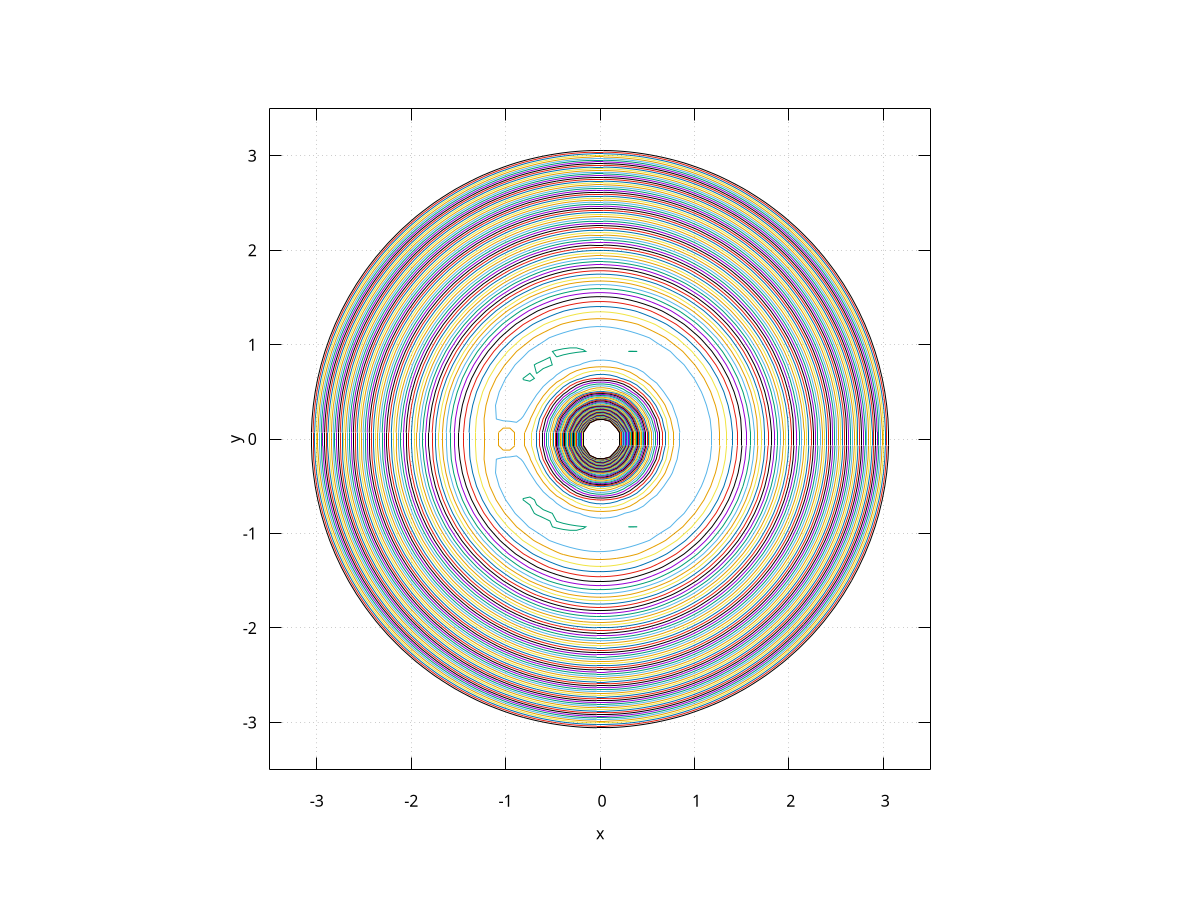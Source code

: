#    2021-04-07
#    contourTierraLuna.gp
#    Diego Sarceño (dsarceno68@gmail.com)

#    Programa superficies de nivel, sistema tierra luna

#    Codificación del texto: UTF8
#    Compiladores probados: GNUPLOT (Ubuntu 20.04 Linux) 5.2
#    Instrucciones de compilación: no requere nada mas
#    gnuplot contourTierraLuna.gp

#    Copyright (C) 2021
#    D. R. Sarceño Ramírez
#    dsarceno68@gmail.com
#
#    This program is free software: you can redistribute it and/or
#    modify it under the terms of the GNU General Public License as
#    published by the Free Software Foundation, either version 3 of
#    the License, or (at your option) any later version.
#
#    This program is distributed in the hope that it will be useful,
#    but WITHOUT ANY WARRANTY; without even the implied warranty of
#    MERCHANTABILITY or FITNESS FOR A PARTICULAR PURPOSE.  See the GNU
#    General Public License for more details.
#
#    You should have received a copy of the GNU General Public License
#    along with this program.  If not, see
#    <http://www.gnu.org/licenses/>.

# PROGRAM
# terminal
set terminal pdf
set output 'contourTierraLuna.pdf'

# divisiones en la superficies para una mejor visión
set isosamples 50

# labels
set xlabel 'x'
set ylabel 'y'

# superficies de nivel
set size ratio -1
set grid
set view map
#set key outside
set nokey
unset surface
set contour base
set cntrparam levels incremental -5,0.05,0



## plot
# ranges
set xrange [-3.5:3.5]
set yrange [-3.5:3.5]

# constantes
G = 6.6738E-11
Me = 5.972E24
Ml = 7.349E22
a = 3.844E8
xi1 = Ml/(Me + Ml)
xi2 = xi1 - 1
K = (Me + Ml)*G/a

splot ( xi2/sqrt((x - xi1)**2 + y**2) - xi1/sqrt((x - xi2)**2 + y**2) - 0.5*(x**2 + y**2) ) t 'V'


# END PROGRAM
